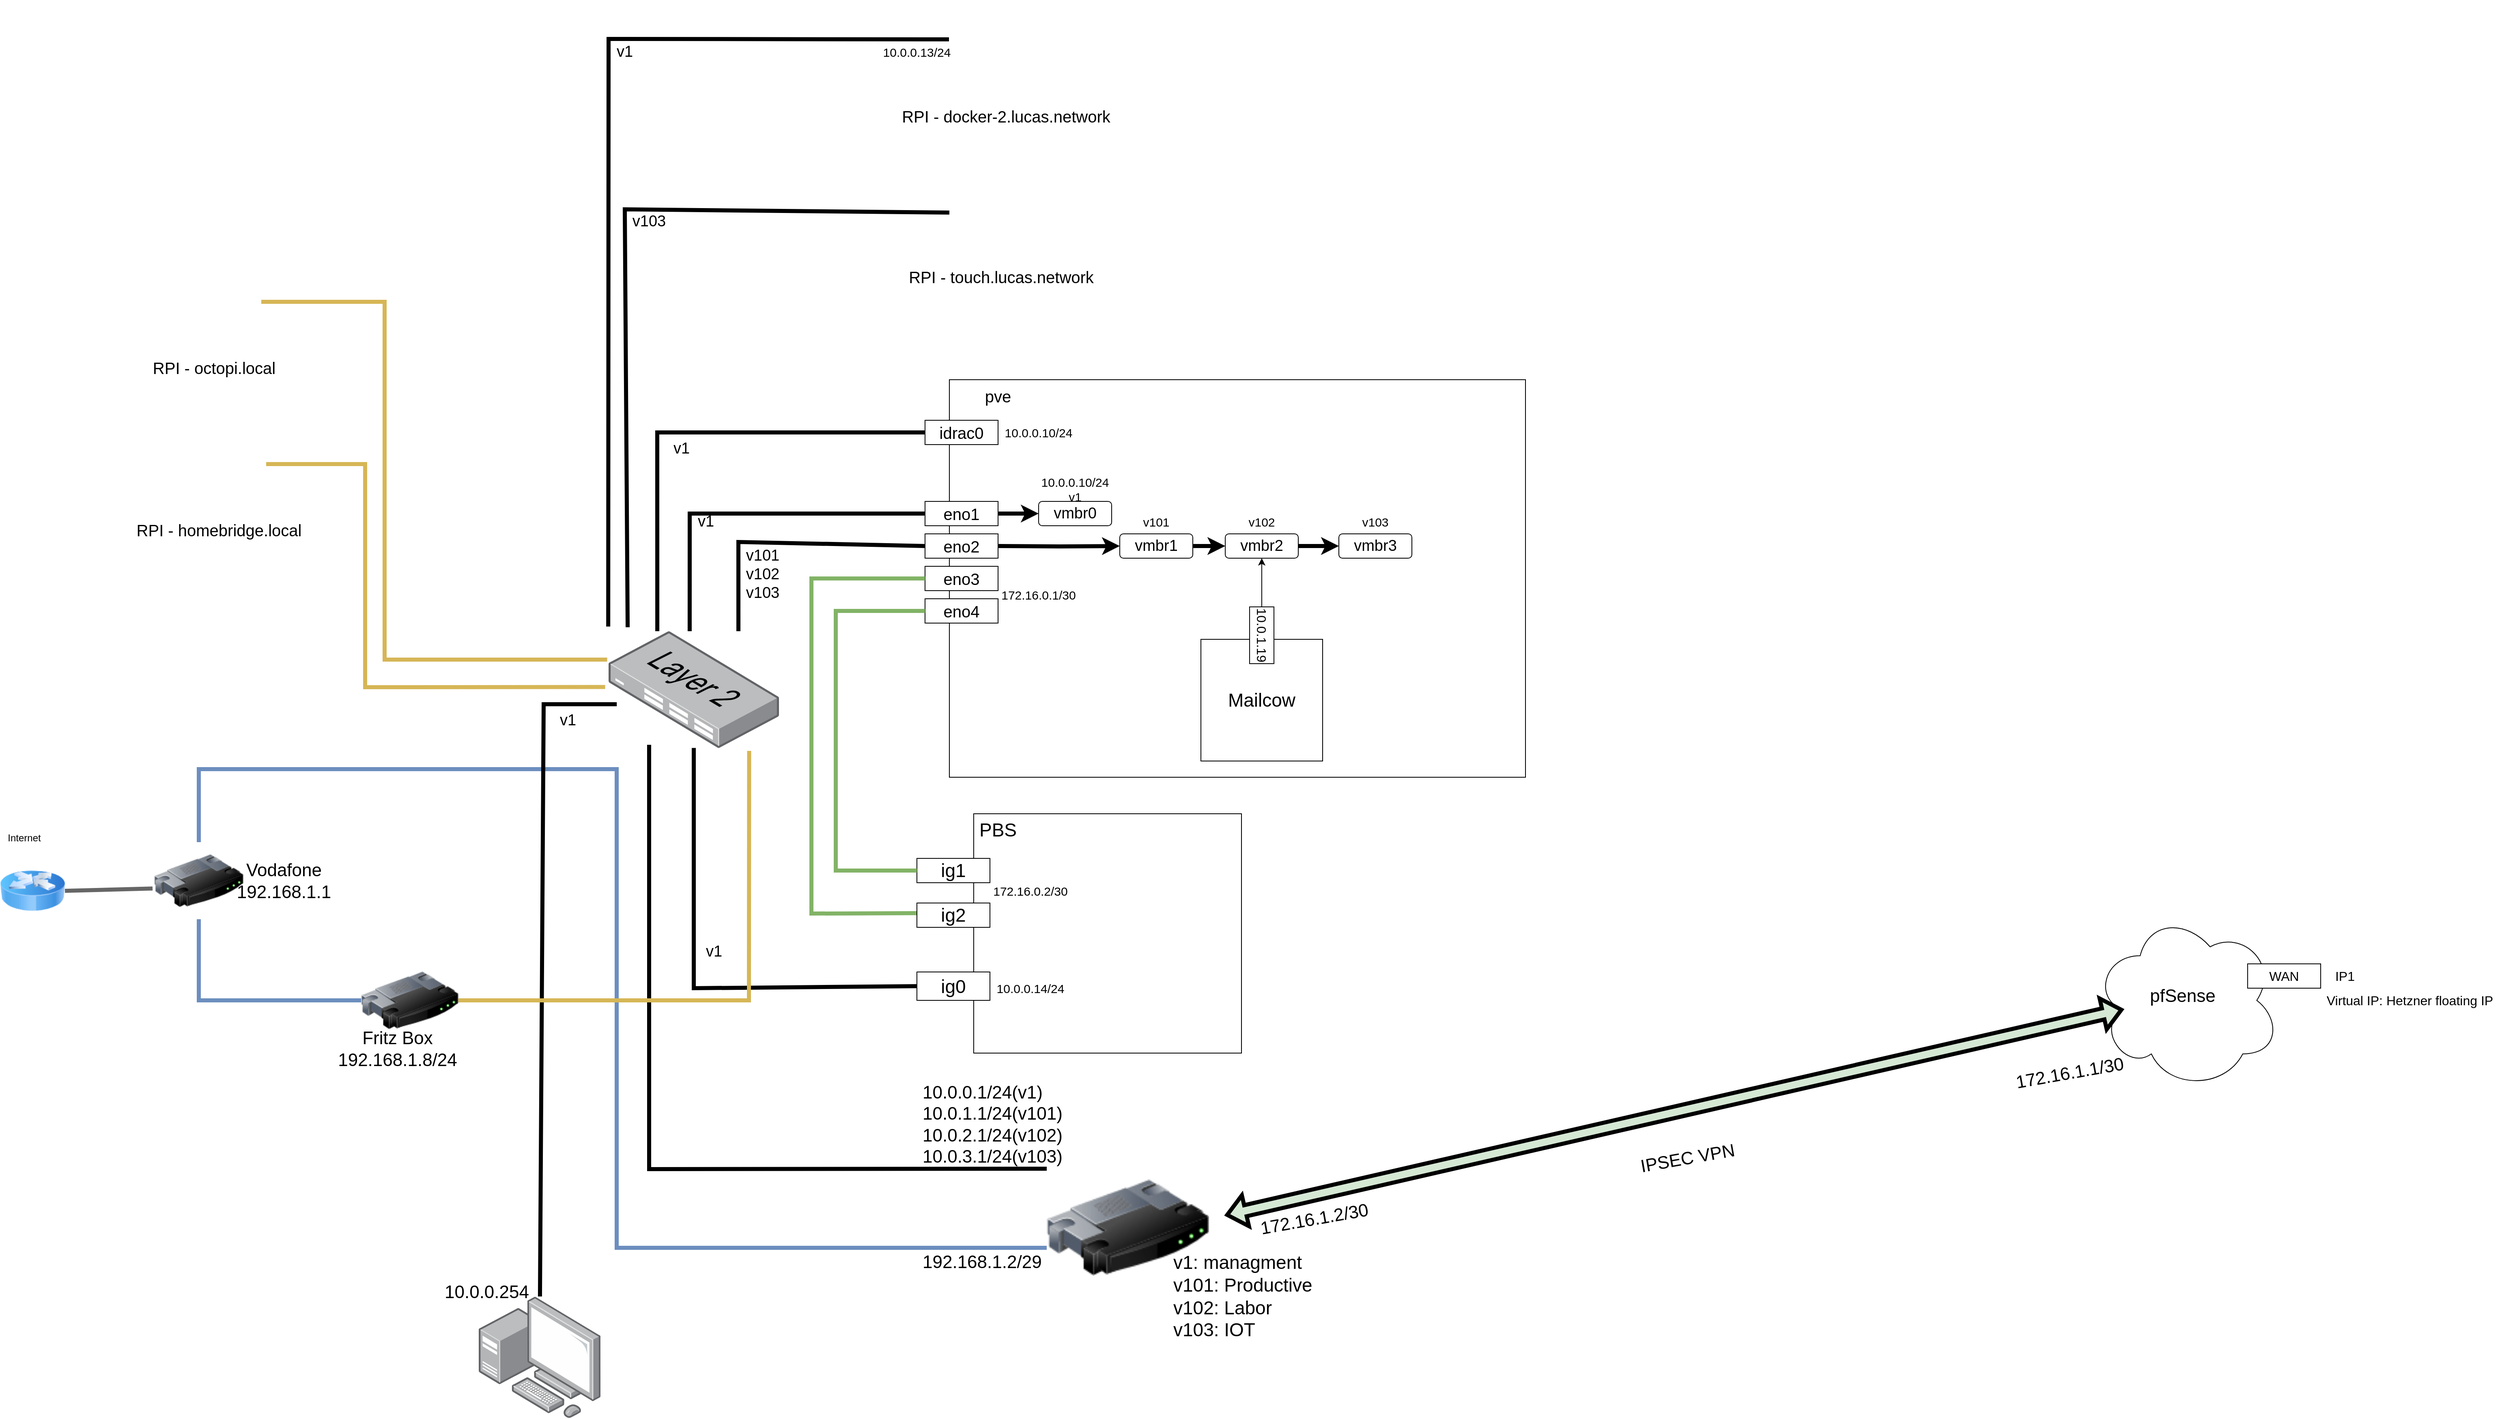 <mxfile version="16.5.2" type="github">
  <diagram id="3EuarJ47rFNOUN-i4bVP" name="Page-1">
    <mxGraphModel dx="2844" dy="2751" grid="1" gridSize="10" guides="1" tooltips="1" connect="1" arrows="1" fold="1" page="1" pageScale="1" pageWidth="827" pageHeight="1169" math="0" shadow="0">
      <root>
        <mxCell id="0" />
        <mxCell id="1" parent="0" />
        <mxCell id="YpUXDpQcDBUKk7m2N4F_-1" value="" style="image;html=1;image=img/lib/clip_art/networking/Router_128x128.png" parent="1" vertex="1">
          <mxGeometry x="190" y="390" width="110" height="95" as="geometry" />
        </mxCell>
        <mxCell id="YpUXDpQcDBUKk7m2N4F_-2" value="" style="image;html=1;image=img/lib/clip_art/networking/Router_128x128.png" parent="1" vertex="1">
          <mxGeometry x="1290" y="720" width="200" height="290" as="geometry" />
        </mxCell>
        <mxCell id="YpUXDpQcDBUKk7m2N4F_-3" value="" style="image;html=1;image=img/lib/clip_art/networking/Router_128x128.png" parent="1" vertex="1">
          <mxGeometry x="445" y="540" width="120" height="90" as="geometry" />
        </mxCell>
        <mxCell id="YpUXDpQcDBUKk7m2N4F_-4" value="" style="image;html=1;image=img/lib/clip_art/networking/Router_Icon_128x128.png" parent="1" vertex="1">
          <mxGeometry y="410" width="80" height="80" as="geometry" />
        </mxCell>
        <mxCell id="YpUXDpQcDBUKk7m2N4F_-5" value="" style="endArrow=none;html=1;rounded=0;exitX=1;exitY=0.5;exitDx=0;exitDy=0;strokeWidth=5;entryX=-0.018;entryY=0.601;entryDx=0;entryDy=0;entryPerimeter=0;fillColor=#f5f5f5;strokeColor=#666666;" parent="1" source="YpUXDpQcDBUKk7m2N4F_-4" target="YpUXDpQcDBUKk7m2N4F_-1" edge="1">
          <mxGeometry width="50" height="50" relative="1" as="geometry">
            <mxPoint x="260" y="560" as="sourcePoint" />
            <mxPoint x="200" y="450" as="targetPoint" />
          </mxGeometry>
        </mxCell>
        <mxCell id="YpUXDpQcDBUKk7m2N4F_-9" value="" style="endArrow=none;html=1;rounded=0;strokeWidth=5;entryX=0.5;entryY=1;entryDx=0;entryDy=0;exitX=0;exitY=0.5;exitDx=0;exitDy=0;fillColor=#dae8fc;strokeColor=#6c8ebf;" parent="1" source="YpUXDpQcDBUKk7m2N4F_-3" target="YpUXDpQcDBUKk7m2N4F_-1" edge="1">
          <mxGeometry width="50" height="50" relative="1" as="geometry">
            <mxPoint x="260" y="560" as="sourcePoint" />
            <mxPoint x="310" y="510" as="targetPoint" />
            <Array as="points">
              <mxPoint x="245" y="585" />
            </Array>
          </mxGeometry>
        </mxCell>
        <mxCell id="YpUXDpQcDBUKk7m2N4F_-10" value="Internet" style="text;html=1;strokeColor=none;fillColor=none;align=center;verticalAlign=middle;whiteSpace=wrap;rounded=0;" parent="1" vertex="1">
          <mxGeometry y="370" width="60" height="30" as="geometry" />
        </mxCell>
        <mxCell id="YpUXDpQcDBUKk7m2N4F_-13" value="Vodafone&lt;br style=&quot;font-size: 22px;&quot;&gt;192.168.1.1" style="text;html=1;strokeColor=none;fillColor=none;align=center;verticalAlign=middle;whiteSpace=wrap;rounded=0;fontSize=22;" parent="1" vertex="1">
          <mxGeometry x="320" y="422.5" width="60" height="30" as="geometry" />
        </mxCell>
        <mxCell id="YpUXDpQcDBUKk7m2N4F_-14" value="Fritz Box&lt;br style=&quot;font-size: 22px;&quot;&gt;192.168.1.8/24" style="text;html=1;strokeColor=none;fillColor=none;align=center;verticalAlign=middle;whiteSpace=wrap;rounded=0;fontSize=22;" parent="1" vertex="1">
          <mxGeometry x="445" y="630" width="90" height="30" as="geometry" />
        </mxCell>
        <mxCell id="YpUXDpQcDBUKk7m2N4F_-24" value="" style="points=[];aspect=fixed;html=1;align=center;shadow=0;dashed=0;image;image=img/lib/allied_telesis/switch/Switch_24_port_L2.svg;fontSize=20;" parent="1" vertex="1">
          <mxGeometry x="750" y="130" width="210" height="143.93" as="geometry" />
        </mxCell>
        <mxCell id="YpUXDpQcDBUKk7m2N4F_-27" value="" style="rounded=0;whiteSpace=wrap;html=1;fontSize=20;" parent="1" vertex="1">
          <mxGeometry x="1170" y="-180" width="710" height="490" as="geometry" />
        </mxCell>
        <mxCell id="YpUXDpQcDBUKk7m2N4F_-17" value="pve" style="text;html=1;strokeColor=none;fillColor=none;align=center;verticalAlign=middle;whiteSpace=wrap;rounded=0;fontSize=20;" parent="1" vertex="1">
          <mxGeometry x="1185" y="-200" width="90" height="80" as="geometry" />
        </mxCell>
        <mxCell id="YpUXDpQcDBUKk7m2N4F_-29" value="" style="endArrow=none;html=1;rounded=0;fontSize=20;strokeWidth=5;entryX=0;entryY=0.25;entryDx=0;entryDy=0;exitX=0.238;exitY=0.973;exitDx=0;exitDy=0;exitPerimeter=0;" parent="1" source="YpUXDpQcDBUKk7m2N4F_-24" target="YpUXDpQcDBUKk7m2N4F_-2" edge="1">
          <mxGeometry width="50" height="50" relative="1" as="geometry">
            <mxPoint x="780" y="300" as="sourcePoint" />
            <mxPoint x="760" y="690" as="targetPoint" />
            <Array as="points">
              <mxPoint x="800" y="793" />
            </Array>
          </mxGeometry>
        </mxCell>
        <mxCell id="YpUXDpQcDBUKk7m2N4F_-65" style="edgeStyle=orthogonalEdgeStyle;rounded=0;orthogonalLoop=1;jettySize=auto;html=1;fontFamily=Helvetica;fontSize=19;fontColor=default;strokeWidth=5;" parent="1" source="YpUXDpQcDBUKk7m2N4F_-30" target="YpUXDpQcDBUKk7m2N4F_-64" edge="1">
          <mxGeometry relative="1" as="geometry" />
        </mxCell>
        <mxCell id="YpUXDpQcDBUKk7m2N4F_-30" value="eno1" style="rounded=0;whiteSpace=wrap;html=1;fontSize=20;" parent="1" vertex="1">
          <mxGeometry x="1140" y="-30" width="90" height="30" as="geometry" />
        </mxCell>
        <mxCell id="YpUXDpQcDBUKk7m2N4F_-32" value="eno2" style="rounded=0;whiteSpace=wrap;html=1;fontSize=20;" parent="1" vertex="1">
          <mxGeometry x="1140" y="10" width="90" height="30" as="geometry" />
        </mxCell>
        <mxCell id="YpUXDpQcDBUKk7m2N4F_-33" value="eno3" style="rounded=0;whiteSpace=wrap;html=1;fontSize=20;" parent="1" vertex="1">
          <mxGeometry x="1140" y="50" width="90" height="30" as="geometry" />
        </mxCell>
        <mxCell id="YpUXDpQcDBUKk7m2N4F_-34" value="eno4" style="rounded=0;whiteSpace=wrap;html=1;fontSize=20;" parent="1" vertex="1">
          <mxGeometry x="1140" y="90" width="90" height="30" as="geometry" />
        </mxCell>
        <mxCell id="YpUXDpQcDBUKk7m2N4F_-35" value="" style="endArrow=none;html=1;rounded=0;fontSize=19;strokeWidth=5;exitX=0.476;exitY=0;exitDx=0;exitDy=0;exitPerimeter=0;entryX=0;entryY=0.5;entryDx=0;entryDy=0;" parent="1" source="YpUXDpQcDBUKk7m2N4F_-24" target="YpUXDpQcDBUKk7m2N4F_-30" edge="1">
          <mxGeometry width="50" height="50" relative="1" as="geometry">
            <mxPoint x="950" y="100" as="sourcePoint" />
            <mxPoint x="1120" y="-10" as="targetPoint" />
            <Array as="points">
              <mxPoint x="850" y="-15" />
            </Array>
          </mxGeometry>
        </mxCell>
        <mxCell id="YpUXDpQcDBUKk7m2N4F_-37" value="v1: managment&lt;br&gt;v101: Productive&lt;br&gt;&lt;div&gt;&lt;div&gt;v102: Labor&lt;/div&gt;&lt;div&gt;v103: IOT&lt;br&gt;&lt;/div&gt;&lt;/div&gt;" style="text;html=1;strokeColor=none;fillColor=none;align=left;verticalAlign=middle;whiteSpace=wrap;rounded=0;fontSize=23;" parent="1" vertex="1">
          <mxGeometry x="1444" y="850" width="210" height="200" as="geometry" />
        </mxCell>
        <mxCell id="YpUXDpQcDBUKk7m2N4F_-36" value="&lt;div&gt;v101&lt;/div&gt;&lt;div&gt;v102&lt;/div&gt;&lt;div&gt;v103&lt;br&gt;&lt;/div&gt;" style="text;html=1;strokeColor=none;fillColor=none;align=center;verticalAlign=middle;whiteSpace=wrap;rounded=0;fontSize=19;" parent="1" vertex="1">
          <mxGeometry x="910" y="20" width="60" height="80" as="geometry" />
        </mxCell>
        <mxCell id="YpUXDpQcDBUKk7m2N4F_-40" value="" style="rounded=0;whiteSpace=wrap;html=1;fontSize=23;" parent="1" vertex="1">
          <mxGeometry x="1200" y="355" width="330" height="295" as="geometry" />
        </mxCell>
        <mxCell id="YpUXDpQcDBUKk7m2N4F_-41" value="PBS" style="text;html=1;strokeColor=none;fillColor=none;align=center;verticalAlign=middle;whiteSpace=wrap;rounded=0;fontSize=23;" parent="1" vertex="1">
          <mxGeometry x="1200" y="355" width="60" height="40" as="geometry" />
        </mxCell>
        <mxCell id="YpUXDpQcDBUKk7m2N4F_-42" value="ig0" style="rounded=0;whiteSpace=wrap;html=1;fontSize=23;" parent="1" vertex="1">
          <mxGeometry x="1130" y="550" width="90" height="35" as="geometry" />
        </mxCell>
        <mxCell id="YpUXDpQcDBUKk7m2N4F_-43" value="ig1" style="rounded=0;whiteSpace=wrap;html=1;fontSize=23;" parent="1" vertex="1">
          <mxGeometry x="1130" y="410" width="90" height="30" as="geometry" />
        </mxCell>
        <mxCell id="YpUXDpQcDBUKk7m2N4F_-45" value="" style="endArrow=none;html=1;rounded=0;fontSize=23;strokeWidth=5;exitX=0;exitY=0.5;exitDx=0;exitDy=0;" parent="1" source="YpUXDpQcDBUKk7m2N4F_-42" target="YpUXDpQcDBUKk7m2N4F_-24" edge="1">
          <mxGeometry width="50" height="50" relative="1" as="geometry">
            <mxPoint x="1070" y="470" as="sourcePoint" />
            <mxPoint x="1120" y="420" as="targetPoint" />
            <Array as="points">
              <mxPoint x="855" y="570" />
            </Array>
          </mxGeometry>
        </mxCell>
        <mxCell id="YpUXDpQcDBUKk7m2N4F_-46" value="" style="endArrow=none;html=1;rounded=0;fontSize=23;strokeWidth=5;entryX=0;entryY=0.5;entryDx=0;entryDy=0;exitX=0;exitY=0.5;exitDx=0;exitDy=0;fillColor=#d5e8d4;strokeColor=#82b366;" parent="1" source="YpUXDpQcDBUKk7m2N4F_-33" edge="1">
          <mxGeometry width="50" height="50" relative="1" as="geometry">
            <mxPoint x="1150" y="70" as="sourcePoint" />
            <mxPoint x="1130" y="477.5" as="targetPoint" />
            <Array as="points">
              <mxPoint x="1000" y="65" />
              <mxPoint x="1000" y="478" />
            </Array>
          </mxGeometry>
        </mxCell>
        <mxCell id="YpUXDpQcDBUKk7m2N4F_-47" value="" style="endArrow=none;html=1;rounded=0;fontSize=23;strokeWidth=5;exitX=0;exitY=0.5;exitDx=0;exitDy=0;entryX=0;entryY=0.5;entryDx=0;entryDy=0;fillColor=#d5e8d4;strokeColor=#82b366;" parent="1" source="YpUXDpQcDBUKk7m2N4F_-43" target="YpUXDpQcDBUKk7m2N4F_-34" edge="1">
          <mxGeometry width="50" height="50" relative="1" as="geometry">
            <mxPoint x="1080" y="310" as="sourcePoint" />
            <mxPoint x="1080" y="170" as="targetPoint" />
            <Array as="points">
              <mxPoint x="1030" y="425" />
              <mxPoint x="1030" y="105" />
            </Array>
          </mxGeometry>
        </mxCell>
        <mxCell id="YpUXDpQcDBUKk7m2N4F_-48" value="172.16.0.1/30" style="text;html=1;strokeColor=none;fillColor=none;align=center;verticalAlign=middle;whiteSpace=wrap;rounded=0;fontSize=15;" parent="1" vertex="1">
          <mxGeometry x="1230" y="50" width="100" height="70" as="geometry" />
        </mxCell>
        <mxCell id="YpUXDpQcDBUKk7m2N4F_-51" value="172.16.0.2/30" style="text;html=1;strokeColor=none;fillColor=none;align=center;verticalAlign=middle;whiteSpace=wrap;rounded=0;fontFamily=Helvetica;fontSize=15;fontColor=default;" parent="1" vertex="1">
          <mxGeometry x="1220" y="410" width="100" height="80" as="geometry" />
        </mxCell>
        <mxCell id="YpUXDpQcDBUKk7m2N4F_-53" value="ig2" style="rounded=0;whiteSpace=wrap;html=1;fontSize=23;" parent="1" vertex="1">
          <mxGeometry x="1130" y="465" width="90" height="30" as="geometry" />
        </mxCell>
        <mxCell id="YpUXDpQcDBUKk7m2N4F_-55" value="v1" style="text;html=1;strokeColor=none;fillColor=none;align=center;verticalAlign=middle;whiteSpace=wrap;rounded=0;fontSize=19;" parent="1" vertex="1">
          <mxGeometry x="850" y="485" width="60" height="80" as="geometry" />
        </mxCell>
        <mxCell id="YpUXDpQcDBUKk7m2N4F_-56" value="10.0.0.14/24" style="text;html=1;strokeColor=none;fillColor=none;align=center;verticalAlign=middle;whiteSpace=wrap;rounded=0;fontFamily=Helvetica;fontSize=15;fontColor=default;" parent="1" vertex="1">
          <mxGeometry x="1220" y="550" width="100" height="40" as="geometry" />
        </mxCell>
        <mxCell id="YpUXDpQcDBUKk7m2N4F_-57" value="10.0.0.1/24(v1)&lt;br style=&quot;font-size: 22px&quot;&gt;10.0.1.1/24(v101)&lt;br style=&quot;font-size: 22px&quot;&gt;&lt;div&gt;10.0.2.1/24(v102)&lt;/div&gt;&lt;div&gt;10.0.3.1/24(v103)&lt;br&gt;&lt;/div&gt;" style="text;html=1;strokeColor=none;fillColor=none;align=left;verticalAlign=middle;whiteSpace=wrap;rounded=0;fontSize=22;" parent="1" vertex="1">
          <mxGeometry x="1135" y="700" width="140" height="75" as="geometry" />
        </mxCell>
        <mxCell id="YpUXDpQcDBUKk7m2N4F_-60" value="idrac0" style="rounded=0;whiteSpace=wrap;html=1;fontSize=20;" parent="1" vertex="1">
          <mxGeometry x="1140" y="-130" width="90" height="30" as="geometry" />
        </mxCell>
        <mxCell id="YpUXDpQcDBUKk7m2N4F_-61" value="" style="endArrow=none;html=1;rounded=0;fontFamily=Helvetica;fontSize=15;fontColor=default;strokeWidth=5;entryX=0;entryY=0.5;entryDx=0;entryDy=0;exitX=0.286;exitY=0;exitDx=0;exitDy=0;exitPerimeter=0;" parent="1" source="YpUXDpQcDBUKk7m2N4F_-24" target="YpUXDpQcDBUKk7m2N4F_-60" edge="1">
          <mxGeometry width="50" height="50" relative="1" as="geometry">
            <mxPoint x="950" y="-90" as="sourcePoint" />
            <mxPoint x="1000" y="-140" as="targetPoint" />
            <Array as="points">
              <mxPoint x="810" y="-115" />
            </Array>
          </mxGeometry>
        </mxCell>
        <mxCell id="YpUXDpQcDBUKk7m2N4F_-62" value="&lt;div&gt;v1&lt;/div&gt;" style="text;html=1;strokeColor=none;fillColor=none;align=center;verticalAlign=middle;whiteSpace=wrap;rounded=0;fontFamily=Helvetica;fontSize=19;fontColor=default;" parent="1" vertex="1">
          <mxGeometry x="810" y="-110" width="60" height="30" as="geometry" />
        </mxCell>
        <mxCell id="YpUXDpQcDBUKk7m2N4F_-63" value="10.0.0.10/24" style="text;html=1;strokeColor=none;fillColor=none;align=center;verticalAlign=middle;whiteSpace=wrap;rounded=0;fontFamily=Helvetica;fontSize=15;fontColor=default;" parent="1" vertex="1">
          <mxGeometry x="1230" y="-135" width="100" height="40" as="geometry" />
        </mxCell>
        <mxCell id="YpUXDpQcDBUKk7m2N4F_-68" style="edgeStyle=orthogonalEdgeStyle;rounded=0;orthogonalLoop=1;jettySize=auto;html=1;fontFamily=Helvetica;fontSize=19;fontColor=default;strokeWidth=5;" parent="1" target="YpUXDpQcDBUKk7m2N4F_-66" edge="1">
          <mxGeometry relative="1" as="geometry">
            <mxPoint x="1230.0" y="25" as="sourcePoint" />
          </mxGeometry>
        </mxCell>
        <mxCell id="YpUXDpQcDBUKk7m2N4F_-64" value="vmbr0" style="rounded=1;whiteSpace=wrap;html=1;fontFamily=Helvetica;fontSize=19;fontColor=default;fillColor=none;gradientColor=none;" parent="1" vertex="1">
          <mxGeometry x="1280" y="-30" width="90" height="30" as="geometry" />
        </mxCell>
        <mxCell id="YpUXDpQcDBUKk7m2N4F_-69" style="edgeStyle=orthogonalEdgeStyle;rounded=0;orthogonalLoop=1;jettySize=auto;html=1;fontFamily=Helvetica;fontSize=19;fontColor=default;strokeWidth=5;" parent="1" source="YpUXDpQcDBUKk7m2N4F_-66" target="YpUXDpQcDBUKk7m2N4F_-67" edge="1">
          <mxGeometry relative="1" as="geometry" />
        </mxCell>
        <mxCell id="YpUXDpQcDBUKk7m2N4F_-66" value="vmbr1" style="rounded=1;whiteSpace=wrap;html=1;fontFamily=Helvetica;fontSize=19;fontColor=default;fillColor=none;gradientColor=none;" parent="1" vertex="1">
          <mxGeometry x="1380" y="10" width="90" height="30" as="geometry" />
        </mxCell>
        <mxCell id="v1C4usnrYK4ap5nSWTi4-2" style="edgeStyle=orthogonalEdgeStyle;rounded=0;orthogonalLoop=1;jettySize=auto;html=1;entryX=0;entryY=0.5;entryDx=0;entryDy=0;strokeWidth=5;" parent="1" source="YpUXDpQcDBUKk7m2N4F_-67" target="v1C4usnrYK4ap5nSWTi4-1" edge="1">
          <mxGeometry relative="1" as="geometry" />
        </mxCell>
        <mxCell id="YpUXDpQcDBUKk7m2N4F_-67" value="vmbr2" style="rounded=1;whiteSpace=wrap;html=1;fontFamily=Helvetica;fontSize=19;fontColor=default;fillColor=none;gradientColor=none;" parent="1" vertex="1">
          <mxGeometry x="1510" y="10" width="90" height="30" as="geometry" />
        </mxCell>
        <mxCell id="YpUXDpQcDBUKk7m2N4F_-70" value="10.0.0.10/24&lt;br&gt;v1" style="text;html=1;strokeColor=none;fillColor=none;align=center;verticalAlign=middle;whiteSpace=wrap;rounded=0;fontFamily=Helvetica;fontSize=15;fontColor=default;" parent="1" vertex="1">
          <mxGeometry x="1280" y="-60" width="90" height="30" as="geometry" />
        </mxCell>
        <mxCell id="YpUXDpQcDBUKk7m2N4F_-71" value="v101" style="text;html=1;strokeColor=none;fillColor=none;align=center;verticalAlign=middle;whiteSpace=wrap;rounded=0;fontFamily=Helvetica;fontSize=15;fontColor=default;" parent="1" vertex="1">
          <mxGeometry x="1380" y="-20" width="90" height="30" as="geometry" />
        </mxCell>
        <mxCell id="YpUXDpQcDBUKk7m2N4F_-72" value="v102" style="text;html=1;strokeColor=none;fillColor=none;align=center;verticalAlign=middle;whiteSpace=wrap;rounded=0;fontFamily=Helvetica;fontSize=15;fontColor=default;" parent="1" vertex="1">
          <mxGeometry x="1510" y="-20" width="90" height="30" as="geometry" />
        </mxCell>
        <mxCell id="YpUXDpQcDBUKk7m2N4F_-77" value="" style="endArrow=none;html=1;rounded=0;fontFamily=Helvetica;fontSize=15;fontColor=default;strokeWidth=5;entryX=0;entryY=0.586;entryDx=0;entryDy=0;entryPerimeter=0;exitX=0.5;exitY=0;exitDx=0;exitDy=0;fillColor=#dae8fc;strokeColor=#6c8ebf;" parent="1" source="YpUXDpQcDBUKk7m2N4F_-1" target="YpUXDpQcDBUKk7m2N4F_-2" edge="1">
          <mxGeometry width="50" height="50" relative="1" as="geometry">
            <mxPoint x="750" y="390" as="sourcePoint" />
            <mxPoint x="1280" y="890" as="targetPoint" />
            <Array as="points">
              <mxPoint x="245" y="300" />
              <mxPoint x="760" y="300" />
              <mxPoint x="760" y="890" />
            </Array>
          </mxGeometry>
        </mxCell>
        <mxCell id="YpUXDpQcDBUKk7m2N4F_-79" value="192.168.1.2/29" style="text;html=1;strokeColor=none;fillColor=none;align=left;verticalAlign=middle;whiteSpace=wrap;rounded=0;fontSize=22;" parent="1" vertex="1">
          <mxGeometry x="1135" y="895" width="140" height="25" as="geometry" />
        </mxCell>
        <mxCell id="YpUXDpQcDBUKk7m2N4F_-95" value="" style="ellipse;shape=cloud;whiteSpace=wrap;html=1;rounded=0;fontFamily=Helvetica;fontSize=15;fontColor=default;fillColor=none;gradientColor=none;" parent="1" vertex="1">
          <mxGeometry x="2580" y="475" width="230" height="220" as="geometry" />
        </mxCell>
        <mxCell id="YpUXDpQcDBUKk7m2N4F_-96" value="pfSense" style="text;html=1;strokeColor=none;fillColor=none;align=center;verticalAlign=middle;whiteSpace=wrap;rounded=0;fontFamily=Helvetica;fontSize=22;fontColor=default;" parent="1" vertex="1">
          <mxGeometry x="2610" y="510" width="160" height="140" as="geometry" />
        </mxCell>
        <mxCell id="YpUXDpQcDBUKk7m2N4F_-97" value="" style="shape=flexArrow;endArrow=classic;startArrow=classic;html=1;rounded=0;fontFamily=Helvetica;fontSize=22;fontColor=default;strokeWidth=5;entryX=0.16;entryY=0.55;entryDx=0;entryDy=0;entryPerimeter=0;fillColor=#D5E8D4;" parent="1" target="YpUXDpQcDBUKk7m2N4F_-95" edge="1">
          <mxGeometry width="100" height="100" relative="1" as="geometry">
            <mxPoint x="1510" y="850" as="sourcePoint" />
            <mxPoint x="2070" y="580" as="targetPoint" />
          </mxGeometry>
        </mxCell>
        <mxCell id="YpUXDpQcDBUKk7m2N4F_-98" value="IPSEC VPN" style="text;html=1;strokeColor=none;fillColor=none;align=center;verticalAlign=middle;whiteSpace=wrap;rounded=0;fontFamily=Helvetica;fontSize=22;fontColor=default;rotation=-10;" parent="1" vertex="1">
          <mxGeometry x="1990" y="740" width="180" height="80" as="geometry" />
        </mxCell>
        <mxCell id="YpUXDpQcDBUKk7m2N4F_-102" value="172.16.1.2/30" style="text;html=1;strokeColor=none;fillColor=none;align=center;verticalAlign=middle;whiteSpace=wrap;rounded=0;fontFamily=Helvetica;fontSize=22;fontColor=default;rotation=-10;" parent="1" vertex="1">
          <mxGeometry x="1550" y="810" width="140" height="90" as="geometry" />
        </mxCell>
        <mxCell id="YpUXDpQcDBUKk7m2N4F_-103" value="172.16.1.1/30" style="text;html=1;strokeColor=none;fillColor=none;align=center;verticalAlign=middle;whiteSpace=wrap;rounded=0;fontFamily=Helvetica;fontSize=22;fontColor=default;rotation=-10;" parent="1" vertex="1">
          <mxGeometry x="2481" y="630" width="140" height="90" as="geometry" />
        </mxCell>
        <mxCell id="YpUXDpQcDBUKk7m2N4F_-107" value="" style="points=[];aspect=fixed;html=1;align=center;shadow=0;dashed=0;image;image=img/lib/allied_telesis/computer_and_terminals/Personal_Computer_with_Server.svg;rounded=0;fontFamily=Helvetica;fontSize=22;fontColor=default;fillColor=none;gradientColor=none;" parent="1" vertex="1">
          <mxGeometry x="590" y="950" width="150" height="150" as="geometry" />
        </mxCell>
        <mxCell id="YpUXDpQcDBUKk7m2N4F_-108" value="" style="endArrow=none;html=1;rounded=0;fontFamily=Helvetica;fontSize=22;fontColor=default;startSize=8;endSize=8;strokeWidth=5;fillColor=#D5E8D4;exitX=0.048;exitY=0.625;exitDx=0;exitDy=0;exitPerimeter=0;" parent="1" source="YpUXDpQcDBUKk7m2N4F_-24" target="YpUXDpQcDBUKk7m2N4F_-107" edge="1">
          <mxGeometry width="50" height="50" relative="1" as="geometry">
            <mxPoint x="600" y="660" as="sourcePoint" />
            <mxPoint x="670" y="930" as="targetPoint" />
            <Array as="points">
              <mxPoint x="670" y="220" />
            </Array>
          </mxGeometry>
        </mxCell>
        <mxCell id="YpUXDpQcDBUKk7m2N4F_-109" value="v1" style="text;html=1;strokeColor=none;fillColor=none;align=center;verticalAlign=middle;whiteSpace=wrap;rounded=0;fontFamily=Helvetica;fontSize=19;fontColor=default;" parent="1" vertex="1">
          <mxGeometry x="670" y="220" width="60" height="40" as="geometry" />
        </mxCell>
        <mxCell id="YpUXDpQcDBUKk7m2N4F_-110" value="10.0.0.254" style="text;html=1;strokeColor=none;fillColor=none;align=center;verticalAlign=middle;whiteSpace=wrap;rounded=0;fontFamily=Helvetica;fontSize=22;fontColor=default;" parent="1" vertex="1">
          <mxGeometry x="540" y="930" width="120" height="30" as="geometry" />
        </mxCell>
        <mxCell id="HYGJeND36xnnlU4GWQP3-2" value="" style="endArrow=none;html=1;rounded=0;fontSize=19;strokeWidth=5;entryX=0;entryY=0.5;entryDx=0;entryDy=0;exitX=0.762;exitY=0;exitDx=0;exitDy=0;exitPerimeter=0;" parent="1" source="YpUXDpQcDBUKk7m2N4F_-24" target="YpUXDpQcDBUKk7m2N4F_-32" edge="1">
          <mxGeometry width="50" height="50" relative="1" as="geometry">
            <mxPoint x="910" y="120" as="sourcePoint" />
            <mxPoint x="1200.04" y="-15" as="targetPoint" />
            <Array as="points">
              <mxPoint x="910" y="20" />
            </Array>
          </mxGeometry>
        </mxCell>
        <mxCell id="d_aeDDMhWCXDrhn7prAS-1" value="&lt;div&gt;v1&lt;/div&gt;" style="text;html=1;strokeColor=none;fillColor=none;align=center;verticalAlign=middle;whiteSpace=wrap;rounded=0;fontFamily=Helvetica;fontSize=19;fontColor=default;" parent="1" vertex="1">
          <mxGeometry x="840" y="-20" width="60" height="30" as="geometry" />
        </mxCell>
        <mxCell id="v1C4usnrYK4ap5nSWTi4-1" value="&lt;div&gt;vmbr3&lt;/div&gt;" style="rounded=1;whiteSpace=wrap;html=1;fontFamily=Helvetica;fontSize=19;fontColor=default;fillColor=none;gradientColor=none;" parent="1" vertex="1">
          <mxGeometry x="1650" y="10" width="90" height="30" as="geometry" />
        </mxCell>
        <mxCell id="v1C4usnrYK4ap5nSWTi4-3" value="v103" style="text;html=1;strokeColor=none;fillColor=none;align=center;verticalAlign=middle;whiteSpace=wrap;rounded=0;fontFamily=Helvetica;fontSize=15;fontColor=default;" parent="1" vertex="1">
          <mxGeometry x="1650" y="-20" width="90" height="30" as="geometry" />
        </mxCell>
        <mxCell id="v1C4usnrYK4ap5nSWTi4-4" value="" style="shape=image;html=1;verticalAlign=top;verticalLabelPosition=bottom;labelBackgroundColor=#ffffff;imageAspect=0;aspect=fixed;image=https://cdn0.iconfinder.com/data/icons/font-awesome-brands-vol-2/512/raspberry-pi-128.png" parent="1" vertex="1">
          <mxGeometry x="1170" y="-450" width="128" height="128" as="geometry" />
        </mxCell>
        <mxCell id="v1C4usnrYK4ap5nSWTi4-5" value="" style="endArrow=none;html=1;rounded=0;fontFamily=Helvetica;fontSize=15;fontColor=default;strokeWidth=5;entryX=0;entryY=0.5;entryDx=0;entryDy=0;exitX=0.112;exitY=-0.034;exitDx=0;exitDy=0;exitPerimeter=0;" parent="1" source="YpUXDpQcDBUKk7m2N4F_-24" target="v1C4usnrYK4ap5nSWTi4-4" edge="1">
          <mxGeometry width="50" height="50" relative="1" as="geometry">
            <mxPoint x="720.06" y="-185" as="sourcePoint" />
            <mxPoint x="1050.0" y="-430" as="targetPoint" />
            <Array as="points">
              <mxPoint x="770" y="-390" />
            </Array>
          </mxGeometry>
        </mxCell>
        <mxCell id="v1C4usnrYK4ap5nSWTi4-6" value="v103" style="text;html=1;strokeColor=none;fillColor=none;align=center;verticalAlign=middle;whiteSpace=wrap;rounded=0;fontFamily=Helvetica;fontSize=19;fontColor=default;" parent="1" vertex="1">
          <mxGeometry x="770" y="-390" width="60" height="30" as="geometry" />
        </mxCell>
        <mxCell id="v1C4usnrYK4ap5nSWTi4-7" value="" style="shape=image;html=1;verticalAlign=top;verticalLabelPosition=bottom;labelBackgroundColor=#ffffff;imageAspect=0;aspect=fixed;image=https://cdn0.iconfinder.com/data/icons/font-awesome-brands-vol-2/512/raspberry-pi-128.png" parent="1" vertex="1">
          <mxGeometry x="1170" y="-648" width="128" height="128" as="geometry" />
        </mxCell>
        <mxCell id="v1C4usnrYK4ap5nSWTi4-8" value="" style="endArrow=none;html=1;rounded=0;fontFamily=Helvetica;fontSize=15;fontColor=default;strokeWidth=5;entryX=-0.004;entryY=0.379;entryDx=0;entryDy=0;exitX=-0.002;exitY=-0.04;exitDx=0;exitDy=0;exitPerimeter=0;entryPerimeter=0;" parent="1" source="YpUXDpQcDBUKk7m2N4F_-24" target="v1C4usnrYK4ap5nSWTi4-7" edge="1">
          <mxGeometry width="50" height="50" relative="1" as="geometry">
            <mxPoint x="783.52" y="135.106" as="sourcePoint" />
            <mxPoint x="1180.0" y="-376" as="targetPoint" />
            <Array as="points">
              <mxPoint x="750" y="-600" />
            </Array>
          </mxGeometry>
        </mxCell>
        <mxCell id="v1C4usnrYK4ap5nSWTi4-9" value="v1" style="text;html=1;strokeColor=none;fillColor=none;align=center;verticalAlign=middle;whiteSpace=wrap;rounded=0;fontFamily=Helvetica;fontSize=19;fontColor=default;" parent="1" vertex="1">
          <mxGeometry x="740" y="-599" width="60" height="30" as="geometry" />
        </mxCell>
        <mxCell id="v1C4usnrYK4ap5nSWTi4-10" value="RPI - docker-2.lucas.network" style="text;html=1;strokeColor=none;fillColor=none;align=center;verticalAlign=middle;whiteSpace=wrap;rounded=0;fontSize=20;" parent="1" vertex="1">
          <mxGeometry x="1080" y="-520" width="320" height="30" as="geometry" />
        </mxCell>
        <mxCell id="v1C4usnrYK4ap5nSWTi4-11" value="RPI - touch.lucas.network" style="text;html=1;strokeColor=none;fillColor=none;align=center;verticalAlign=middle;whiteSpace=wrap;rounded=0;fontSize=20;" parent="1" vertex="1">
          <mxGeometry x="1074" y="-322" width="320" height="30" as="geometry" />
        </mxCell>
        <mxCell id="v1C4usnrYK4ap5nSWTi4-12" value="" style="endArrow=none;html=1;rounded=0;strokeWidth=5;entryX=0.825;entryY=1.025;entryDx=0;entryDy=0;exitX=1;exitY=0.5;exitDx=0;exitDy=0;fillColor=#fff2cc;strokeColor=#d6b656;entryPerimeter=0;" parent="1" source="YpUXDpQcDBUKk7m2N4F_-3" target="YpUXDpQcDBUKk7m2N4F_-24" edge="1">
          <mxGeometry width="50" height="50" relative="1" as="geometry">
            <mxPoint x="640" y="475" as="sourcePoint" />
            <mxPoint x="440" y="375" as="targetPoint" />
            <Array as="points">
              <mxPoint x="923" y="585" />
            </Array>
          </mxGeometry>
        </mxCell>
        <mxCell id="v1C4usnrYK4ap5nSWTi4-13" value="" style="endArrow=none;html=1;rounded=0;strokeWidth=5;exitX=-0.02;exitY=0.478;exitDx=0;exitDy=0;fillColor=#fff2cc;strokeColor=#d6b656;entryX=1;entryY=0.5;entryDx=0;entryDy=0;exitPerimeter=0;" parent="1" source="YpUXDpQcDBUKk7m2N4F_-24" target="v1C4usnrYK4ap5nSWTi4-14" edge="1">
          <mxGeometry width="50" height="50" relative="1" as="geometry">
            <mxPoint x="206.75" y="148.74" as="sourcePoint" />
            <mxPoint x="530" y="-190" as="targetPoint" />
            <Array as="points">
              <mxPoint x="450" y="199" />
              <mxPoint x="450" y="-76" />
            </Array>
          </mxGeometry>
        </mxCell>
        <mxCell id="v1C4usnrYK4ap5nSWTi4-14" value="" style="shape=image;html=1;verticalAlign=top;verticalLabelPosition=bottom;labelBackgroundColor=#ffffff;imageAspect=0;aspect=fixed;image=https://cdn0.iconfinder.com/data/icons/font-awesome-brands-vol-2/512/raspberry-pi-128.png" parent="1" vertex="1">
          <mxGeometry x="200" y="-140" width="128" height="128" as="geometry" />
        </mxCell>
        <mxCell id="v1C4usnrYK4ap5nSWTi4-15" value="RPI - homebridge.local" style="text;html=1;strokeColor=none;fillColor=none;align=center;verticalAlign=middle;whiteSpace=wrap;rounded=0;fontSize=20;" parent="1" vertex="1">
          <mxGeometry x="110" y="-10" width="320" height="30" as="geometry" />
        </mxCell>
        <mxCell id="v1C4usnrYK4ap5nSWTi4-16" value="" style="shape=image;html=1;verticalAlign=top;verticalLabelPosition=bottom;labelBackgroundColor=#ffffff;imageAspect=0;aspect=fixed;image=https://cdn0.iconfinder.com/data/icons/font-awesome-brands-vol-2/512/raspberry-pi-128.png" parent="1" vertex="1">
          <mxGeometry x="194" y="-340" width="128" height="128" as="geometry" />
        </mxCell>
        <mxCell id="v1C4usnrYK4ap5nSWTi4-17" value="RPI - octopi.local" style="text;html=1;strokeColor=none;fillColor=none;align=center;verticalAlign=middle;whiteSpace=wrap;rounded=0;fontSize=20;" parent="1" vertex="1">
          <mxGeometry x="104" y="-210" width="320" height="30" as="geometry" />
        </mxCell>
        <mxCell id="v1C4usnrYK4ap5nSWTi4-18" value="" style="endArrow=none;html=1;rounded=0;strokeWidth=5;fillColor=#fff2cc;strokeColor=#d6b656;entryX=1;entryY=0.5;entryDx=0;entryDy=0;exitX=-0.008;exitY=0.243;exitDx=0;exitDy=0;exitPerimeter=0;" parent="1" source="YpUXDpQcDBUKk7m2N4F_-24" target="v1C4usnrYK4ap5nSWTi4-16" edge="1">
          <mxGeometry width="50" height="50" relative="1" as="geometry">
            <mxPoint x="710" y="140" as="sourcePoint" />
            <mxPoint x="352.2" y="-180" as="targetPoint" />
            <Array as="points">
              <mxPoint x="474" y="165" />
              <mxPoint x="474" y="-276" />
            </Array>
          </mxGeometry>
        </mxCell>
        <mxCell id="v1C4usnrYK4ap5nSWTi4-19" value="10.0.0.13/24" style="text;html=1;strokeColor=none;fillColor=none;align=center;verticalAlign=middle;whiteSpace=wrap;rounded=0;fontFamily=Helvetica;fontSize=15;fontColor=default;" parent="1" vertex="1">
          <mxGeometry x="1080" y="-604" width="100" height="40" as="geometry" />
        </mxCell>
        <mxCell id="Ll2Ok0Dpjl20vwzHgmSg-1" value="WAN" style="rounded=0;whiteSpace=wrap;html=1;fontSize=16;" vertex="1" parent="1">
          <mxGeometry x="2770" y="540" width="90" height="30" as="geometry" />
        </mxCell>
        <mxCell id="Ll2Ok0Dpjl20vwzHgmSg-2" value="Virtual IP: Hetzner floating IP" style="text;html=1;strokeColor=none;fillColor=none;align=center;verticalAlign=middle;whiteSpace=wrap;rounded=0;fontSize=16;" vertex="1" parent="1">
          <mxGeometry x="2860" y="570" width="220" height="30" as="geometry" />
        </mxCell>
        <mxCell id="Ll2Ok0Dpjl20vwzHgmSg-3" value="IP1" style="text;html=1;strokeColor=none;fillColor=none;align=center;verticalAlign=middle;whiteSpace=wrap;rounded=0;fontSize=16;" vertex="1" parent="1">
          <mxGeometry x="2860" y="540" width="60" height="30" as="geometry" />
        </mxCell>
        <mxCell id="Ll2Ok0Dpjl20vwzHgmSg-4" value="Mailcow" style="rounded=0;whiteSpace=wrap;html=1;fontSize=23;" vertex="1" parent="1">
          <mxGeometry x="1480" y="140" width="150" height="150" as="geometry" />
        </mxCell>
        <mxCell id="Ll2Ok0Dpjl20vwzHgmSg-7" style="edgeStyle=orthogonalEdgeStyle;rounded=0;orthogonalLoop=1;jettySize=auto;html=1;entryX=0.5;entryY=1;entryDx=0;entryDy=0;fontSize=16;" edge="1" parent="1" source="Ll2Ok0Dpjl20vwzHgmSg-6" target="YpUXDpQcDBUKk7m2N4F_-67">
          <mxGeometry relative="1" as="geometry" />
        </mxCell>
        <mxCell id="Ll2Ok0Dpjl20vwzHgmSg-6" value="10.0.1.19" style="rounded=0;whiteSpace=wrap;html=1;fontSize=16;rotation=90;" vertex="1" parent="1">
          <mxGeometry x="1520" y="120" width="70" height="30" as="geometry" />
        </mxCell>
      </root>
    </mxGraphModel>
  </diagram>
</mxfile>
